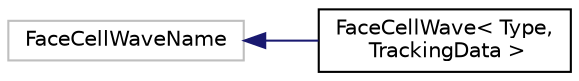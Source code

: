 digraph "Graphical Class Hierarchy"
{
  bgcolor="transparent";
  edge [fontname="Helvetica",fontsize="10",labelfontname="Helvetica",labelfontsize="10"];
  node [fontname="Helvetica",fontsize="10",shape=record];
  rankdir="LR";
  Node1 [label="FaceCellWaveName",height=0.2,width=0.4,color="grey75"];
  Node1 -> Node2 [dir="back",color="midnightblue",fontsize="10",style="solid",fontname="Helvetica"];
  Node2 [label="FaceCellWave\< Type,\l TrackingData \>",height=0.2,width=0.4,color="black",URL="$a00720.html",tooltip="Wave propagation of information through grid. Every iteration information goes through one layer of c..."];
}
